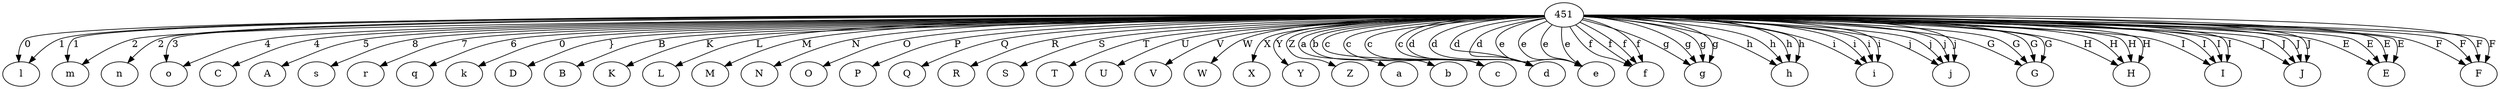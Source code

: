 digraph graph_name {
    // Add edges based on the encoded data
    451 -> l [label="0"];
    451 -> m [label="1"];
    451 -> n [label="2"];
    451 -> o [label="3"];
    451 -> C [label="4"];
    451 -> A [label="5"];
    451 -> s [label="8"];
    451 -> r [label="7"];
    451 -> q [label="6"];
    451 -> o [label="4"];
    451 -> m [label="2"];
    451 -> l [label="1"];
    451 -> k [label="0"];
    451 -> D [label="}"];
    451 -> B [label="B"];
    451 -> K [label="K"];
    451 -> L [label="L"];
    451 -> M [label="M"];
    451 -> N [label="N"];
    451 -> O [label="O"];
    451 -> P [label="P"];
    451 -> Q [label="Q"];
    451 -> R [label="R"];
    451 -> S [label="S"];
    451 -> T [label="T"];
    451 -> U [label="U"];
    451 -> V [label="V"];
    451 -> W [label="W"];
    451 -> X [label="X"];
    451 -> Y [label="Y"];
    451 -> Z [label="Z"];
    451 -> a [label="a"];
    451 -> b [label="b"];
    451 -> c [label="c"];
    451 -> d [label="d"];
    451 -> e [label="e"];
    451 -> f [label="f"];
    451 -> g [label="g"];
    451 -> h [label="h"];
    451 -> i [label="i"];
    451 -> j [label="j"];
    451 -> G [label="G"];
    451 -> H [label="H"];
    451 -> I [label="I"];
    451 -> J [label="J"];
    451 -> E [label="E"];
    451 -> F [label="F"];
    451 -> c [label="c"];
    451 -> d [label="d"];
    451 -> e [label="e"];
    451 -> f [label="f"];
    451 -> g [label="g"];
    451 -> h [label="h"];
    451 -> i [label="i"];
    451 -> j [label="j"];
    451 -> G [label="G"];
    451 -> H [label="H"];
    451 -> I [label="I"];
    451 -> J [label="J"];
    451 -> E [label="E"];
    451 -> F [label="F"];
    451 -> c [label="c"];
    451 -> d [label="d"];
    451 -> e [label="e"];
    451 -> f [label="f"];
    451 -> g [label="g"];
    451 -> h [label="h"];
    451 -> i [label="i"];
    451 -> j [label="j"];
    451 -> G [label="G"];
    451 -> H [label="H"];
    451 -> I [label="I"];
    451 -> J [label="J"];
    451 -> E [label="E"];
    451 -> F [label="F"];
    451 -> c [label="c"];
    451 -> d [label="d"];
    451 -> e [label="e"];
    451 -> f [label="f"];
    451 -> g [label="g"];
    451 -> h [label="h"];
    451 -> i [label="i"];
    451 -> j [label="j"];
    451 -> G [label="G"];
    451 -> H [label="H"];
    451 -> I [label="I"];
    451 -> J [label="J"];
    451 -> E [label="E"];
    451 -> F [label="F"];
}

